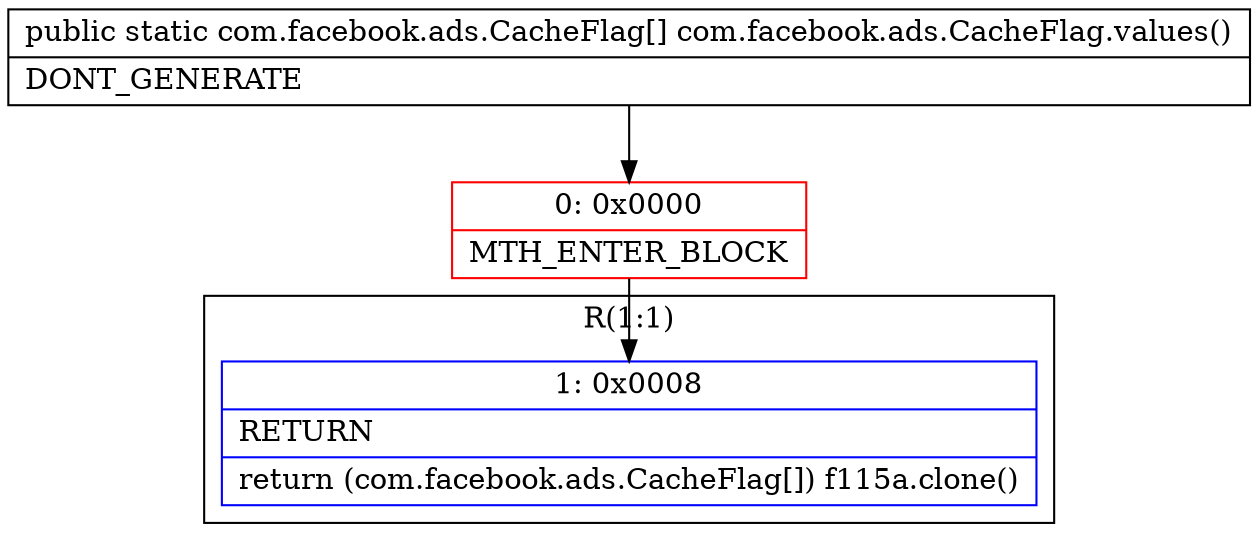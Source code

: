 digraph "CFG forcom.facebook.ads.CacheFlag.values()[Lcom\/facebook\/ads\/CacheFlag;" {
subgraph cluster_Region_1131757583 {
label = "R(1:1)";
node [shape=record,color=blue];
Node_1 [shape=record,label="{1\:\ 0x0008|RETURN\l|return (com.facebook.ads.CacheFlag[]) f115a.clone()\l}"];
}
Node_0 [shape=record,color=red,label="{0\:\ 0x0000|MTH_ENTER_BLOCK\l}"];
MethodNode[shape=record,label="{public static com.facebook.ads.CacheFlag[] com.facebook.ads.CacheFlag.values()  | DONT_GENERATE\l}"];
MethodNode -> Node_0;
Node_0 -> Node_1;
}

